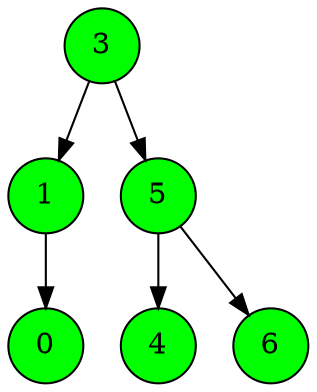 digraph BST {
    node [shape=circle, style=filled, fillcolor=green];
    3;
    3 -> 1;
    1;
    1 -> 0;
    0;
    3 -> 5;
    5;
    5 -> 4;
    4;
    5 -> 6;
    6;
}